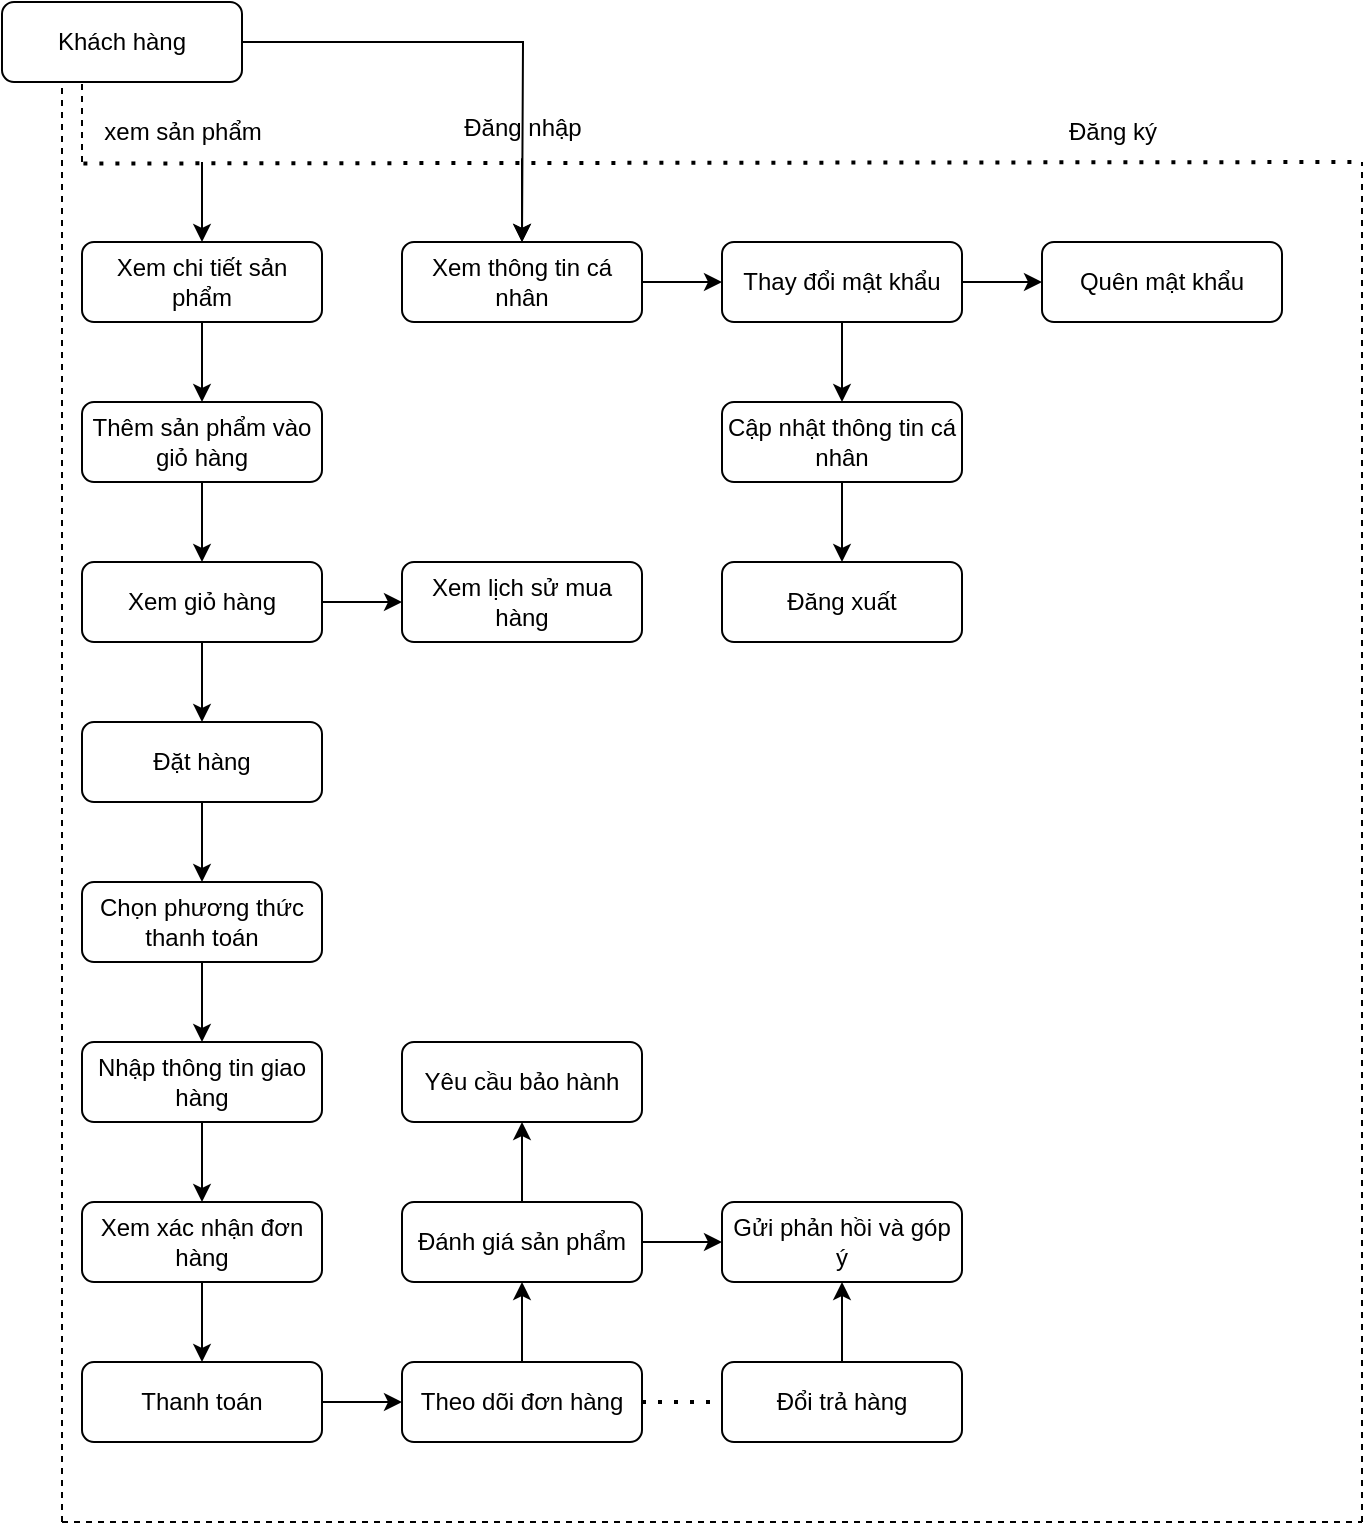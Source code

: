 <mxfile version="22.1.3" type="github">
  <diagram name="Page-1" id="GqvJpSzDqaIw64ddLkh0">
    <mxGraphModel dx="1489" dy="836" grid="1" gridSize="10" guides="1" tooltips="1" connect="1" arrows="1" fold="1" page="1" pageScale="1" pageWidth="827" pageHeight="1169" math="0" shadow="0">
      <root>
        <mxCell id="0" />
        <mxCell id="1" parent="0" />
        <mxCell id="IKH_ZbC5_HJtovpVhx3s-47" style="edgeStyle=orthogonalEdgeStyle;rounded=0;orthogonalLoop=1;jettySize=auto;html=1;exitX=1;exitY=0.5;exitDx=0;exitDy=0;" edge="1" parent="1" source="IKH_ZbC5_HJtovpVhx3s-1">
          <mxGeometry relative="1" as="geometry">
            <mxPoint x="340" y="400" as="targetPoint" />
          </mxGeometry>
        </mxCell>
        <mxCell id="IKH_ZbC5_HJtovpVhx3s-1" value="Khách hàng" style="rounded=1;whiteSpace=wrap;html=1;" vertex="1" parent="1">
          <mxGeometry x="80" y="280" width="120" height="40" as="geometry" />
        </mxCell>
        <mxCell id="IKH_ZbC5_HJtovpVhx3s-2" value="" style="endArrow=none;dashed=1;html=1;rounded=0;entryX=0.25;entryY=1;entryDx=0;entryDy=0;" edge="1" parent="1" target="IKH_ZbC5_HJtovpVhx3s-1">
          <mxGeometry width="50" height="50" relative="1" as="geometry">
            <mxPoint x="110" y="1040" as="sourcePoint" />
            <mxPoint x="280" y="460" as="targetPoint" />
          </mxGeometry>
        </mxCell>
        <mxCell id="IKH_ZbC5_HJtovpVhx3s-3" value="" style="endArrow=none;dashed=1;html=1;rounded=0;entryX=0.25;entryY=1;entryDx=0;entryDy=0;" edge="1" parent="1">
          <mxGeometry width="50" height="50" relative="1" as="geometry">
            <mxPoint x="120" y="360" as="sourcePoint" />
            <mxPoint x="120" y="320" as="targetPoint" />
            <Array as="points">
              <mxPoint x="120" y="350" />
            </Array>
          </mxGeometry>
        </mxCell>
        <mxCell id="IKH_ZbC5_HJtovpVhx3s-4" value="" style="endArrow=none;dashed=1;html=1;dashPattern=1 3;strokeWidth=2;rounded=0;" edge="1" parent="1" source="IKH_ZbC5_HJtovpVhx3s-5">
          <mxGeometry width="50" height="50" relative="1" as="geometry">
            <mxPoint x="120" y="360" as="sourcePoint" />
            <mxPoint x="200" y="360" as="targetPoint" />
          </mxGeometry>
        </mxCell>
        <mxCell id="IKH_ZbC5_HJtovpVhx3s-10" style="edgeStyle=orthogonalEdgeStyle;rounded=0;orthogonalLoop=1;jettySize=auto;html=1;exitX=0.5;exitY=1;exitDx=0;exitDy=0;entryX=0.5;entryY=0;entryDx=0;entryDy=0;" edge="1" parent="1" source="IKH_ZbC5_HJtovpVhx3s-8" target="IKH_ZbC5_HJtovpVhx3s-9">
          <mxGeometry relative="1" as="geometry" />
        </mxCell>
        <mxCell id="IKH_ZbC5_HJtovpVhx3s-8" value="Xem chi tiết sản phẩm" style="rounded=1;whiteSpace=wrap;html=1;" vertex="1" parent="1">
          <mxGeometry x="120" y="400" width="120" height="40" as="geometry" />
        </mxCell>
        <mxCell id="IKH_ZbC5_HJtovpVhx3s-18" style="edgeStyle=orthogonalEdgeStyle;rounded=0;orthogonalLoop=1;jettySize=auto;html=1;exitX=0.5;exitY=1;exitDx=0;exitDy=0;entryX=0.5;entryY=0;entryDx=0;entryDy=0;" edge="1" parent="1" source="IKH_ZbC5_HJtovpVhx3s-9" target="IKH_ZbC5_HJtovpVhx3s-17">
          <mxGeometry relative="1" as="geometry" />
        </mxCell>
        <mxCell id="IKH_ZbC5_HJtovpVhx3s-9" value="Thêm sản phẩm vào giỏ hàng" style="rounded=1;whiteSpace=wrap;html=1;" vertex="1" parent="1">
          <mxGeometry x="120" y="480" width="120" height="40" as="geometry" />
        </mxCell>
        <mxCell id="IKH_ZbC5_HJtovpVhx3s-14" value="" style="endArrow=none;dashed=1;html=1;dashPattern=1 3;strokeWidth=2;rounded=0;" edge="1" parent="1" target="IKH_ZbC5_HJtovpVhx3s-5">
          <mxGeometry width="50" height="50" relative="1" as="geometry">
            <mxPoint x="120" y="360" as="sourcePoint" />
            <mxPoint x="200" y="360" as="targetPoint" />
          </mxGeometry>
        </mxCell>
        <mxCell id="IKH_ZbC5_HJtovpVhx3s-5" value="xem sản phẩm" style="text;html=1;align=center;verticalAlign=middle;resizable=0;points=[];autosize=1;strokeColor=none;fillColor=none;" vertex="1" parent="1">
          <mxGeometry x="120" y="330" width="100" height="30" as="geometry" />
        </mxCell>
        <mxCell id="IKH_ZbC5_HJtovpVhx3s-15" style="edgeStyle=orthogonalEdgeStyle;rounded=0;orthogonalLoop=1;jettySize=auto;html=1;entryX=0.5;entryY=0;entryDx=0;entryDy=0;" edge="1" parent="1" source="IKH_ZbC5_HJtovpVhx3s-5" target="IKH_ZbC5_HJtovpVhx3s-8">
          <mxGeometry relative="1" as="geometry">
            <Array as="points">
              <mxPoint x="180" y="380" />
              <mxPoint x="180" y="380" />
            </Array>
          </mxGeometry>
        </mxCell>
        <mxCell id="IKH_ZbC5_HJtovpVhx3s-16" value="" style="endArrow=none;dashed=1;html=1;dashPattern=1 3;strokeWidth=2;rounded=0;exitX=0.007;exitY=1.089;exitDx=0;exitDy=0;exitPerimeter=0;" edge="1" parent="1">
          <mxGeometry width="50" height="50" relative="1" as="geometry">
            <mxPoint x="120.7" y="360.75" as="sourcePoint" />
            <mxPoint x="760" y="360" as="targetPoint" />
          </mxGeometry>
        </mxCell>
        <mxCell id="IKH_ZbC5_HJtovpVhx3s-20" style="edgeStyle=orthogonalEdgeStyle;rounded=0;orthogonalLoop=1;jettySize=auto;html=1;exitX=0.5;exitY=1;exitDx=0;exitDy=0;" edge="1" parent="1" source="IKH_ZbC5_HJtovpVhx3s-17" target="IKH_ZbC5_HJtovpVhx3s-19">
          <mxGeometry relative="1" as="geometry" />
        </mxCell>
        <mxCell id="IKH_ZbC5_HJtovpVhx3s-43" style="edgeStyle=orthogonalEdgeStyle;rounded=0;orthogonalLoop=1;jettySize=auto;html=1;exitX=1;exitY=0.5;exitDx=0;exitDy=0;entryX=0;entryY=0.5;entryDx=0;entryDy=0;" edge="1" parent="1" source="IKH_ZbC5_HJtovpVhx3s-17" target="IKH_ZbC5_HJtovpVhx3s-42">
          <mxGeometry relative="1" as="geometry" />
        </mxCell>
        <mxCell id="IKH_ZbC5_HJtovpVhx3s-17" value="Xem giỏ hàng" style="rounded=1;whiteSpace=wrap;html=1;" vertex="1" parent="1">
          <mxGeometry x="120" y="560" width="120" height="40" as="geometry" />
        </mxCell>
        <mxCell id="IKH_ZbC5_HJtovpVhx3s-22" style="edgeStyle=orthogonalEdgeStyle;rounded=0;orthogonalLoop=1;jettySize=auto;html=1;exitX=0.5;exitY=1;exitDx=0;exitDy=0;entryX=0.5;entryY=0;entryDx=0;entryDy=0;" edge="1" parent="1" source="IKH_ZbC5_HJtovpVhx3s-19" target="IKH_ZbC5_HJtovpVhx3s-21">
          <mxGeometry relative="1" as="geometry" />
        </mxCell>
        <mxCell id="IKH_ZbC5_HJtovpVhx3s-19" value="Đặt hàng" style="rounded=1;whiteSpace=wrap;html=1;" vertex="1" parent="1">
          <mxGeometry x="120" y="640" width="120" height="40" as="geometry" />
        </mxCell>
        <mxCell id="IKH_ZbC5_HJtovpVhx3s-25" style="edgeStyle=orthogonalEdgeStyle;rounded=0;orthogonalLoop=1;jettySize=auto;html=1;exitX=0.5;exitY=1;exitDx=0;exitDy=0;entryX=0.5;entryY=0;entryDx=0;entryDy=0;" edge="1" parent="1" source="IKH_ZbC5_HJtovpVhx3s-21" target="IKH_ZbC5_HJtovpVhx3s-23">
          <mxGeometry relative="1" as="geometry" />
        </mxCell>
        <mxCell id="IKH_ZbC5_HJtovpVhx3s-21" value="Chọn phương thức thanh toán" style="rounded=1;whiteSpace=wrap;html=1;" vertex="1" parent="1">
          <mxGeometry x="120" y="720" width="120" height="40" as="geometry" />
        </mxCell>
        <mxCell id="IKH_ZbC5_HJtovpVhx3s-26" style="edgeStyle=orthogonalEdgeStyle;rounded=0;orthogonalLoop=1;jettySize=auto;html=1;exitX=0.5;exitY=1;exitDx=0;exitDy=0;entryX=0.5;entryY=0;entryDx=0;entryDy=0;" edge="1" parent="1" source="IKH_ZbC5_HJtovpVhx3s-23" target="IKH_ZbC5_HJtovpVhx3s-24">
          <mxGeometry relative="1" as="geometry" />
        </mxCell>
        <mxCell id="IKH_ZbC5_HJtovpVhx3s-23" value="Nhập thông tin giao hàng" style="rounded=1;whiteSpace=wrap;html=1;" vertex="1" parent="1">
          <mxGeometry x="120" y="800" width="120" height="40" as="geometry" />
        </mxCell>
        <mxCell id="IKH_ZbC5_HJtovpVhx3s-28" style="edgeStyle=orthogonalEdgeStyle;rounded=0;orthogonalLoop=1;jettySize=auto;html=1;exitX=0.5;exitY=1;exitDx=0;exitDy=0;entryX=0.5;entryY=0;entryDx=0;entryDy=0;" edge="1" parent="1" source="IKH_ZbC5_HJtovpVhx3s-24" target="IKH_ZbC5_HJtovpVhx3s-27">
          <mxGeometry relative="1" as="geometry" />
        </mxCell>
        <mxCell id="IKH_ZbC5_HJtovpVhx3s-24" value="Xem xác nhận đơn hàng" style="rounded=1;whiteSpace=wrap;html=1;" vertex="1" parent="1">
          <mxGeometry x="120" y="880" width="120" height="40" as="geometry" />
        </mxCell>
        <mxCell id="IKH_ZbC5_HJtovpVhx3s-32" style="edgeStyle=orthogonalEdgeStyle;rounded=0;orthogonalLoop=1;jettySize=auto;html=1;exitX=1;exitY=0.5;exitDx=0;exitDy=0;entryX=0;entryY=0.5;entryDx=0;entryDy=0;" edge="1" parent="1" source="IKH_ZbC5_HJtovpVhx3s-27" target="IKH_ZbC5_HJtovpVhx3s-30">
          <mxGeometry relative="1" as="geometry" />
        </mxCell>
        <mxCell id="IKH_ZbC5_HJtovpVhx3s-27" value="Thanh toán" style="rounded=1;whiteSpace=wrap;html=1;" vertex="1" parent="1">
          <mxGeometry x="120" y="960" width="120" height="40" as="geometry" />
        </mxCell>
        <mxCell id="IKH_ZbC5_HJtovpVhx3s-29" value="" style="endArrow=none;dashed=1;html=1;rounded=0;" edge="1" parent="1">
          <mxGeometry width="50" height="50" relative="1" as="geometry">
            <mxPoint x="110" y="1040" as="sourcePoint" />
            <mxPoint x="760" y="1040" as="targetPoint" />
          </mxGeometry>
        </mxCell>
        <mxCell id="IKH_ZbC5_HJtovpVhx3s-33" style="edgeStyle=orthogonalEdgeStyle;rounded=0;orthogonalLoop=1;jettySize=auto;html=1;exitX=0.5;exitY=0;exitDx=0;exitDy=0;entryX=0.5;entryY=1;entryDx=0;entryDy=0;" edge="1" parent="1" source="IKH_ZbC5_HJtovpVhx3s-30" target="IKH_ZbC5_HJtovpVhx3s-31">
          <mxGeometry relative="1" as="geometry" />
        </mxCell>
        <mxCell id="IKH_ZbC5_HJtovpVhx3s-30" value="Theo dõi đơn hàng" style="rounded=1;whiteSpace=wrap;html=1;" vertex="1" parent="1">
          <mxGeometry x="280" y="960" width="120" height="40" as="geometry" />
        </mxCell>
        <mxCell id="IKH_ZbC5_HJtovpVhx3s-38" style="edgeStyle=orthogonalEdgeStyle;rounded=0;orthogonalLoop=1;jettySize=auto;html=1;exitX=1;exitY=0.5;exitDx=0;exitDy=0;entryX=0;entryY=0.5;entryDx=0;entryDy=0;" edge="1" parent="1" source="IKH_ZbC5_HJtovpVhx3s-31" target="IKH_ZbC5_HJtovpVhx3s-37">
          <mxGeometry relative="1" as="geometry" />
        </mxCell>
        <mxCell id="IKH_ZbC5_HJtovpVhx3s-41" style="edgeStyle=orthogonalEdgeStyle;rounded=0;orthogonalLoop=1;jettySize=auto;html=1;exitX=0.5;exitY=0;exitDx=0;exitDy=0;entryX=0.5;entryY=1;entryDx=0;entryDy=0;" edge="1" parent="1" source="IKH_ZbC5_HJtovpVhx3s-31" target="IKH_ZbC5_HJtovpVhx3s-40">
          <mxGeometry relative="1" as="geometry" />
        </mxCell>
        <mxCell id="IKH_ZbC5_HJtovpVhx3s-31" value="Đánh giá sản phẩm" style="rounded=1;whiteSpace=wrap;html=1;" vertex="1" parent="1">
          <mxGeometry x="280" y="880" width="120" height="40" as="geometry" />
        </mxCell>
        <mxCell id="IKH_ZbC5_HJtovpVhx3s-34" value="" style="endArrow=none;dashed=1;html=1;rounded=0;" edge="1" parent="1">
          <mxGeometry width="50" height="50" relative="1" as="geometry">
            <mxPoint x="760" y="1040" as="sourcePoint" />
            <mxPoint x="760" y="360" as="targetPoint" />
          </mxGeometry>
        </mxCell>
        <mxCell id="IKH_ZbC5_HJtovpVhx3s-35" value="" style="endArrow=none;dashed=1;html=1;dashPattern=1 3;strokeWidth=2;rounded=0;exitX=1;exitY=0.5;exitDx=0;exitDy=0;" edge="1" parent="1" source="IKH_ZbC5_HJtovpVhx3s-30">
          <mxGeometry width="50" height="50" relative="1" as="geometry">
            <mxPoint x="350" y="870" as="sourcePoint" />
            <mxPoint x="440" y="980" as="targetPoint" />
          </mxGeometry>
        </mxCell>
        <mxCell id="IKH_ZbC5_HJtovpVhx3s-39" style="edgeStyle=orthogonalEdgeStyle;rounded=0;orthogonalLoop=1;jettySize=auto;html=1;exitX=0.5;exitY=0;exitDx=0;exitDy=0;entryX=0.5;entryY=1;entryDx=0;entryDy=0;" edge="1" parent="1" source="IKH_ZbC5_HJtovpVhx3s-36" target="IKH_ZbC5_HJtovpVhx3s-37">
          <mxGeometry relative="1" as="geometry" />
        </mxCell>
        <mxCell id="IKH_ZbC5_HJtovpVhx3s-36" value="Đổi trả hàng" style="rounded=1;whiteSpace=wrap;html=1;" vertex="1" parent="1">
          <mxGeometry x="440" y="960" width="120" height="40" as="geometry" />
        </mxCell>
        <mxCell id="IKH_ZbC5_HJtovpVhx3s-37" value="Gửi phản hồi và góp ý" style="rounded=1;whiteSpace=wrap;html=1;" vertex="1" parent="1">
          <mxGeometry x="440" y="880" width="120" height="40" as="geometry" />
        </mxCell>
        <mxCell id="IKH_ZbC5_HJtovpVhx3s-40" value="Yêu cầu bảo hành" style="rounded=1;whiteSpace=wrap;html=1;" vertex="1" parent="1">
          <mxGeometry x="280" y="800" width="120" height="40" as="geometry" />
        </mxCell>
        <mxCell id="IKH_ZbC5_HJtovpVhx3s-42" value="Xem lịch sử mua hàng" style="rounded=1;whiteSpace=wrap;html=1;" vertex="1" parent="1">
          <mxGeometry x="280" y="560" width="120" height="40" as="geometry" />
        </mxCell>
        <mxCell id="IKH_ZbC5_HJtovpVhx3s-49" style="edgeStyle=orthogonalEdgeStyle;rounded=0;orthogonalLoop=1;jettySize=auto;html=1;exitX=1;exitY=0.5;exitDx=0;exitDy=0;entryX=0;entryY=0.5;entryDx=0;entryDy=0;" edge="1" parent="1" source="IKH_ZbC5_HJtovpVhx3s-44" target="IKH_ZbC5_HJtovpVhx3s-48">
          <mxGeometry relative="1" as="geometry" />
        </mxCell>
        <mxCell id="IKH_ZbC5_HJtovpVhx3s-44" value="Xem thông tin cá nhân" style="rounded=1;whiteSpace=wrap;html=1;" vertex="1" parent="1">
          <mxGeometry x="280" y="400" width="120" height="40" as="geometry" />
        </mxCell>
        <mxCell id="IKH_ZbC5_HJtovpVhx3s-46" style="edgeStyle=orthogonalEdgeStyle;rounded=0;orthogonalLoop=1;jettySize=auto;html=1;entryX=0.5;entryY=0;entryDx=0;entryDy=0;" edge="1" parent="1" source="IKH_ZbC5_HJtovpVhx3s-45" target="IKH_ZbC5_HJtovpVhx3s-44">
          <mxGeometry relative="1" as="geometry" />
        </mxCell>
        <mxCell id="IKH_ZbC5_HJtovpVhx3s-45" value="Đăng nhập" style="text;html=1;align=center;verticalAlign=middle;resizable=0;points=[];autosize=1;strokeColor=none;fillColor=none;" vertex="1" parent="1">
          <mxGeometry x="300" y="328.08" width="80" height="30" as="geometry" />
        </mxCell>
        <mxCell id="IKH_ZbC5_HJtovpVhx3s-51" style="edgeStyle=orthogonalEdgeStyle;rounded=0;orthogonalLoop=1;jettySize=auto;html=1;exitX=0.5;exitY=1;exitDx=0;exitDy=0;entryX=0.5;entryY=0;entryDx=0;entryDy=0;" edge="1" parent="1" source="IKH_ZbC5_HJtovpVhx3s-48" target="IKH_ZbC5_HJtovpVhx3s-50">
          <mxGeometry relative="1" as="geometry" />
        </mxCell>
        <mxCell id="IKH_ZbC5_HJtovpVhx3s-56" style="edgeStyle=orthogonalEdgeStyle;rounded=0;orthogonalLoop=1;jettySize=auto;html=1;exitX=1;exitY=0.5;exitDx=0;exitDy=0;entryX=0;entryY=0.5;entryDx=0;entryDy=0;" edge="1" parent="1" source="IKH_ZbC5_HJtovpVhx3s-48" target="IKH_ZbC5_HJtovpVhx3s-54">
          <mxGeometry relative="1" as="geometry" />
        </mxCell>
        <mxCell id="IKH_ZbC5_HJtovpVhx3s-48" value="Thay đổi mật khẩu" style="rounded=1;whiteSpace=wrap;html=1;" vertex="1" parent="1">
          <mxGeometry x="440" y="400" width="120" height="40" as="geometry" />
        </mxCell>
        <mxCell id="IKH_ZbC5_HJtovpVhx3s-53" style="edgeStyle=orthogonalEdgeStyle;rounded=0;orthogonalLoop=1;jettySize=auto;html=1;exitX=0.5;exitY=1;exitDx=0;exitDy=0;entryX=0.5;entryY=0;entryDx=0;entryDy=0;" edge="1" parent="1" source="IKH_ZbC5_HJtovpVhx3s-50" target="IKH_ZbC5_HJtovpVhx3s-52">
          <mxGeometry relative="1" as="geometry" />
        </mxCell>
        <mxCell id="IKH_ZbC5_HJtovpVhx3s-50" value="Cập nhật thông tin cá nhân" style="rounded=1;whiteSpace=wrap;html=1;" vertex="1" parent="1">
          <mxGeometry x="440" y="480" width="120" height="40" as="geometry" />
        </mxCell>
        <mxCell id="IKH_ZbC5_HJtovpVhx3s-52" value="Đăng xuất" style="rounded=1;whiteSpace=wrap;html=1;" vertex="1" parent="1">
          <mxGeometry x="440" y="560" width="120" height="40" as="geometry" />
        </mxCell>
        <mxCell id="IKH_ZbC5_HJtovpVhx3s-54" value="Quên mật khẩu" style="rounded=1;whiteSpace=wrap;html=1;" vertex="1" parent="1">
          <mxGeometry x="600" y="400" width="120" height="40" as="geometry" />
        </mxCell>
        <mxCell id="IKH_ZbC5_HJtovpVhx3s-57" value="Đăng ký" style="text;html=1;align=center;verticalAlign=middle;resizable=0;points=[];autosize=1;strokeColor=none;fillColor=none;" vertex="1" parent="1">
          <mxGeometry x="600" y="330" width="70" height="30" as="geometry" />
        </mxCell>
      </root>
    </mxGraphModel>
  </diagram>
</mxfile>
